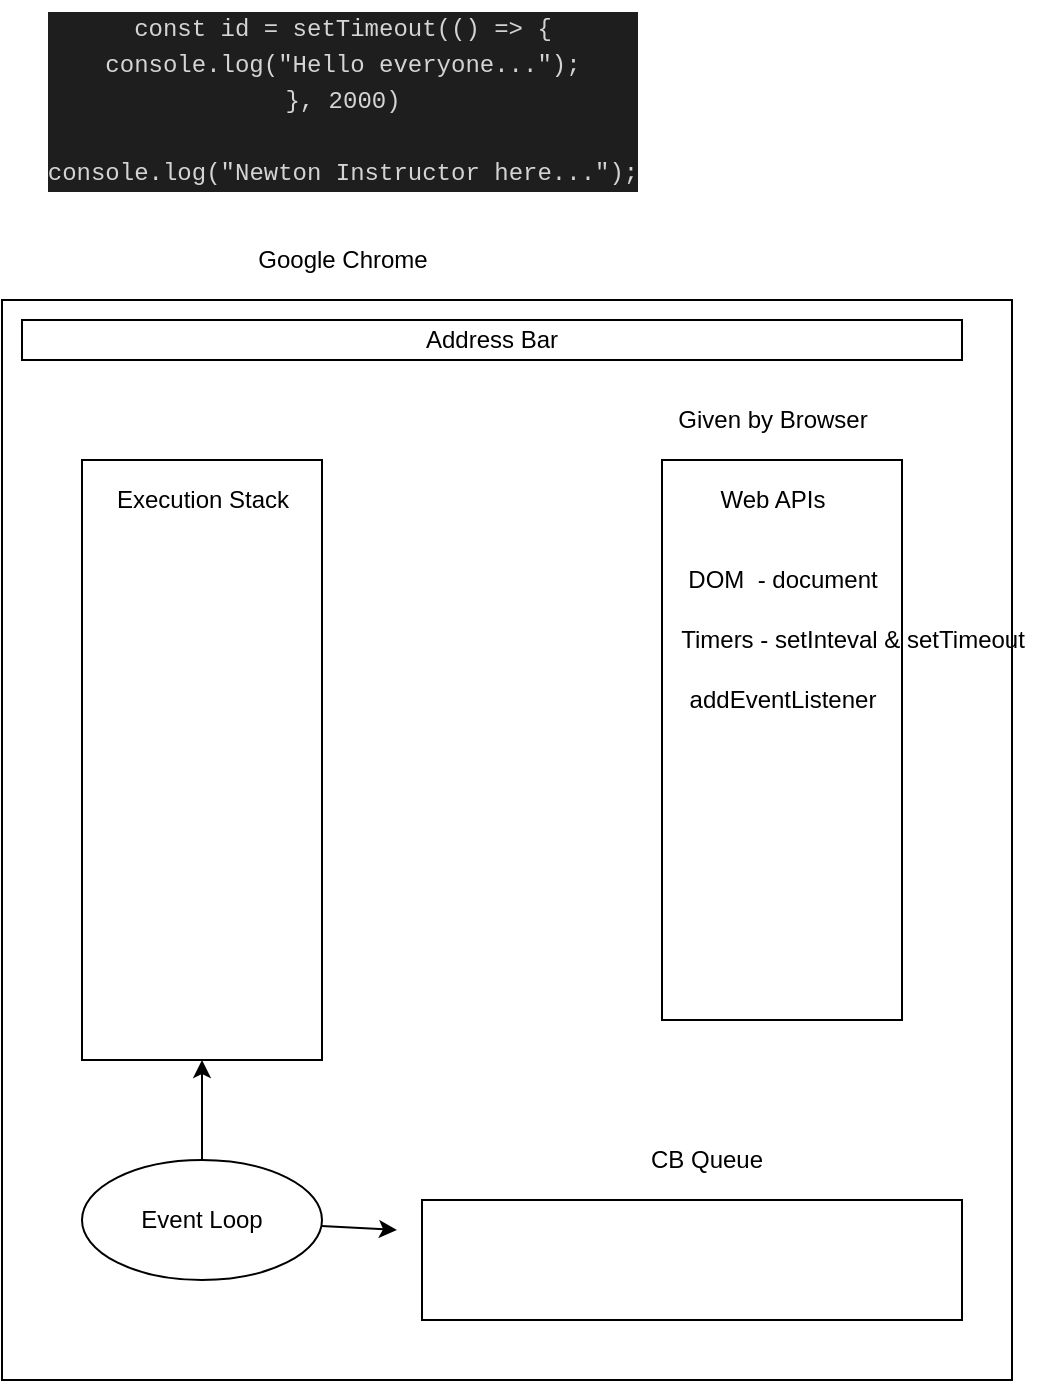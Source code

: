 <mxfile>
    <diagram id="0MwWDJogz_Qs52fe9Kk_" name="Page-1">
        <mxGraphModel dx="1011" dy="1905" grid="1" gridSize="10" guides="1" tooltips="1" connect="1" arrows="1" fold="1" page="1" pageScale="1" pageWidth="827" pageHeight="1169" math="0" shadow="0">
            <root>
                <mxCell id="0"/>
                <mxCell id="1" parent="0"/>
                <mxCell id="15" value="&lt;div style=&quot;color: rgb(212 , 212 , 212) ; font-family: &amp;#34;menlo&amp;#34; , &amp;#34;monaco&amp;#34; , &amp;#34;courier new&amp;#34; , monospace&quot;&gt;() =&amp;gt; {&lt;/div&gt;&lt;div style=&quot;color: rgb(212 , 212 , 212) ; font-family: &amp;#34;menlo&amp;#34; , &amp;#34;monaco&amp;#34; , &amp;#34;courier new&amp;#34; , monospace&quot;&gt;console.log(&quot;Hello everyone...&quot;);&lt;/div&gt;&lt;div style=&quot;color: rgb(212 , 212 , 212) ; font-family: &amp;#34;menlo&amp;#34; , &amp;#34;monaco&amp;#34; , &amp;#34;courier new&amp;#34; , monospace&quot;&gt;}&lt;/div&gt;" style="text;html=1;align=center;verticalAlign=middle;resizable=0;points=[];autosize=1;strokeColor=none;fillColor=none;" vertex="1" parent="1">
                    <mxGeometry x="660" y="400" width="250" height="50" as="geometry"/>
                </mxCell>
                <mxCell id="19" value="" style="whiteSpace=wrap;html=1;" vertex="1" parent="1">
                    <mxGeometry x="637.5" y="395" width="245" height="60" as="geometry"/>
                </mxCell>
                <mxCell id="7" value="" style="whiteSpace=wrap;html=1;" vertex="1" parent="1">
                    <mxGeometry x="450" y="20" width="470" height="340" as="geometry"/>
                </mxCell>
                <mxCell id="4" value="" style="whiteSpace=wrap;html=1;" vertex="1" parent="1">
                    <mxGeometry x="440" y="-40" width="505" height="540" as="geometry"/>
                </mxCell>
                <mxCell id="2" value="" style="whiteSpace=wrap;html=1;" vertex="1" parent="1">
                    <mxGeometry x="480" y="40" width="120" height="300" as="geometry"/>
                </mxCell>
                <mxCell id="3" value="Execution Stack" style="text;html=1;align=center;verticalAlign=middle;resizable=0;points=[];autosize=1;strokeColor=none;fillColor=none;" vertex="1" parent="1">
                    <mxGeometry x="490" y="50" width="100" height="20" as="geometry"/>
                </mxCell>
                <mxCell id="5" value="Google Chrome" style="text;html=1;align=center;verticalAlign=middle;resizable=0;points=[];autosize=1;strokeColor=none;fillColor=none;" vertex="1" parent="1">
                    <mxGeometry x="560" y="-70" width="100" height="20" as="geometry"/>
                </mxCell>
                <mxCell id="6" value="Address Bar" style="whiteSpace=wrap;html=1;" vertex="1" parent="1">
                    <mxGeometry x="450" y="-30" width="470" height="20" as="geometry"/>
                </mxCell>
                <mxCell id="8" value="" style="whiteSpace=wrap;html=1;" vertex="1" parent="1">
                    <mxGeometry x="770" y="40" width="120" height="280" as="geometry"/>
                </mxCell>
                <mxCell id="9" value="Web APIs" style="text;html=1;align=center;verticalAlign=middle;resizable=0;points=[];autosize=1;strokeColor=none;fillColor=none;" vertex="1" parent="1">
                    <mxGeometry x="790" y="50" width="70" height="20" as="geometry"/>
                </mxCell>
                <mxCell id="10" value="DOM&amp;nbsp; - document" style="text;html=1;align=center;verticalAlign=middle;resizable=0;points=[];autosize=1;strokeColor=none;fillColor=none;" vertex="1" parent="1">
                    <mxGeometry x="775" y="90" width="110" height="20" as="geometry"/>
                </mxCell>
                <mxCell id="11" value="Timers - setInteval &amp;amp; setTimeout" style="text;html=1;align=center;verticalAlign=middle;resizable=0;points=[];autosize=1;strokeColor=none;fillColor=none;" vertex="1" parent="1">
                    <mxGeometry x="770" y="120" width="190" height="20" as="geometry"/>
                </mxCell>
                <mxCell id="12" value="addEventListener" style="text;html=1;align=center;verticalAlign=middle;resizable=0;points=[];autosize=1;strokeColor=none;fillColor=none;" vertex="1" parent="1">
                    <mxGeometry x="775" y="150" width="110" height="20" as="geometry"/>
                </mxCell>
                <mxCell id="13" value="Given by Browser" style="text;html=1;align=center;verticalAlign=middle;resizable=0;points=[];autosize=1;strokeColor=none;fillColor=none;" vertex="1" parent="1">
                    <mxGeometry x="770" y="10" width="110" height="20" as="geometry"/>
                </mxCell>
                <mxCell id="14" value="&lt;div style=&quot;color: rgb(212 , 212 , 212) ; background-color: rgb(30 , 30 , 30) ; font-family: &amp;#34;menlo&amp;#34; , &amp;#34;monaco&amp;#34; , &amp;#34;courier new&amp;#34; , monospace ; line-height: 18px&quot;&gt;&lt;div&gt;const id = setTimeout(() =&amp;gt; {&lt;/div&gt;&lt;div&gt;    console.log(&quot;Hello everyone...&quot;);&lt;/div&gt;&lt;div&gt;}, 2000)&lt;/div&gt;&lt;br&gt;&lt;div&gt;console.log(&quot;Newton Instructor here...&quot;);&lt;/div&gt;&lt;/div&gt;" style="text;html=1;align=center;verticalAlign=middle;resizable=0;points=[];autosize=1;strokeColor=none;fillColor=none;" vertex="1" parent="1">
                    <mxGeometry x="455" y="-190" width="310" height="100" as="geometry"/>
                </mxCell>
                <mxCell id="21" style="edgeStyle=none;html=1;entryX=0.5;entryY=1;entryDx=0;entryDy=0;" edge="1" parent="1" source="18" target="2">
                    <mxGeometry relative="1" as="geometry"/>
                </mxCell>
                <mxCell id="22" style="edgeStyle=none;html=1;entryX=0;entryY=0.5;entryDx=0;entryDy=0;" edge="1" parent="1" source="18" target="19">
                    <mxGeometry relative="1" as="geometry"/>
                </mxCell>
                <mxCell id="18" value="Event Loop" style="ellipse;whiteSpace=wrap;html=1;" vertex="1" parent="1">
                    <mxGeometry x="480" y="390" width="120" height="60" as="geometry"/>
                </mxCell>
                <mxCell id="20" value="CB Queue" style="text;html=1;align=center;verticalAlign=middle;resizable=0;points=[];autosize=1;strokeColor=none;fillColor=none;" vertex="1" parent="1">
                    <mxGeometry x="757" y="380" width="70" height="20" as="geometry"/>
                </mxCell>
                <mxCell id="23" value="" style="whiteSpace=wrap;html=1;" vertex="1" parent="1">
                    <mxGeometry x="650" y="410" width="270" height="60" as="geometry"/>
                </mxCell>
            </root>
        </mxGraphModel>
    </diagram>
</mxfile>
